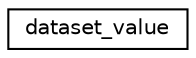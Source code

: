 digraph G
{
  edge [fontname="Helvetica",fontsize="10",labelfontname="Helvetica",labelfontsize="10"];
  node [fontname="Helvetica",fontsize="10",shape=record];
  rankdir="LR";
  Node1 [label="dataset_value",height=0.2,width=0.4,color="black", fillcolor="white", style="filled",URL="$structdataset__value.html"];
}
